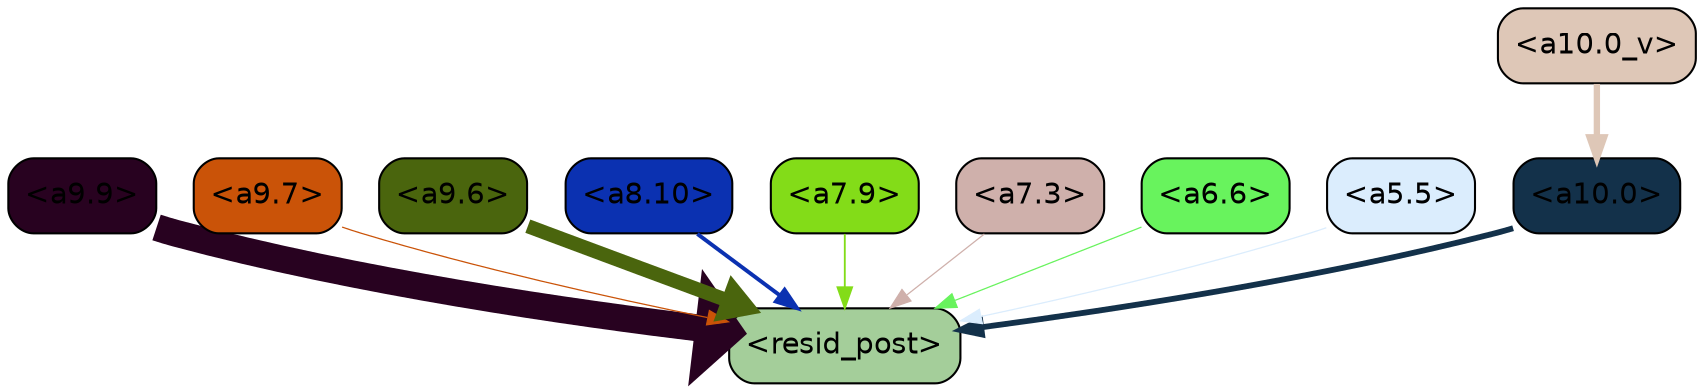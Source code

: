strict digraph "" {
	graph [bgcolor=transparent,
		layout=dot,
		overlap=false,
		splines=true
	];
	"<a10.0>"	[color=black,
		fillcolor="#13314a",
		fontname=Helvetica,
		shape=box,
		style="filled, rounded"];
	"<resid_post>"	[color=black,
		fillcolor="#a4ce9a",
		fontname=Helvetica,
		shape=box,
		style="filled, rounded"];
	"<a10.0>" -> "<resid_post>"	[color="#13314a",
		penwidth=2.7864551544189453];
	"<a9.9>"	[color=black,
		fillcolor="#280220",
		fontname=Helvetica,
		shape=box,
		style="filled, rounded"];
	"<a9.9>" -> "<resid_post>"	[color="#280220",
		penwidth=12.923796653747559];
	"<a9.7>"	[color=black,
		fillcolor="#ca5308",
		fontname=Helvetica,
		shape=box,
		style="filled, rounded"];
	"<a9.7>" -> "<resid_post>"	[color="#ca5308",
		penwidth=0.6];
	"<a9.6>"	[color=black,
		fillcolor="#4a650d",
		fontname=Helvetica,
		shape=box,
		style="filled, rounded"];
	"<a9.6>" -> "<resid_post>"	[color="#4a650d",
		penwidth=6.787586212158203];
	"<a8.10>"	[color=black,
		fillcolor="#0b31b1",
		fontname=Helvetica,
		shape=box,
		style="filled, rounded"];
	"<a8.10>" -> "<resid_post>"	[color="#0b31b1",
		penwidth=1.893411636352539];
	"<a7.9>"	[color=black,
		fillcolor="#83dc18",
		fontname=Helvetica,
		shape=box,
		style="filled, rounded"];
	"<a7.9>" -> "<resid_post>"	[color="#83dc18",
		penwidth=0.8844146728515625];
	"<a7.3>"	[color=black,
		fillcolor="#cfb0ab",
		fontname=Helvetica,
		shape=box,
		style="filled, rounded"];
	"<a7.3>" -> "<resid_post>"	[color="#cfb0ab",
		penwidth=0.6];
	"<a6.6>"	[color=black,
		fillcolor="#68f35d",
		fontname=Helvetica,
		shape=box,
		style="filled, rounded"];
	"<a6.6>" -> "<resid_post>"	[color="#68f35d",
		penwidth=0.6];
	"<a5.5>"	[color=black,
		fillcolor="#dbedfd",
		fontname=Helvetica,
		shape=box,
		style="filled, rounded"];
	"<a5.5>" -> "<resid_post>"	[color="#dbedfd",
		penwidth=0.6];
	"<a10.0_v>"	[color=black,
		fillcolor="#dec7b7",
		fontname=Helvetica,
		shape=box,
		style="filled, rounded"];
	"<a10.0_v>" -> "<a10.0>"	[color="#dec7b7",
		penwidth=3.0300064086914062];
}
